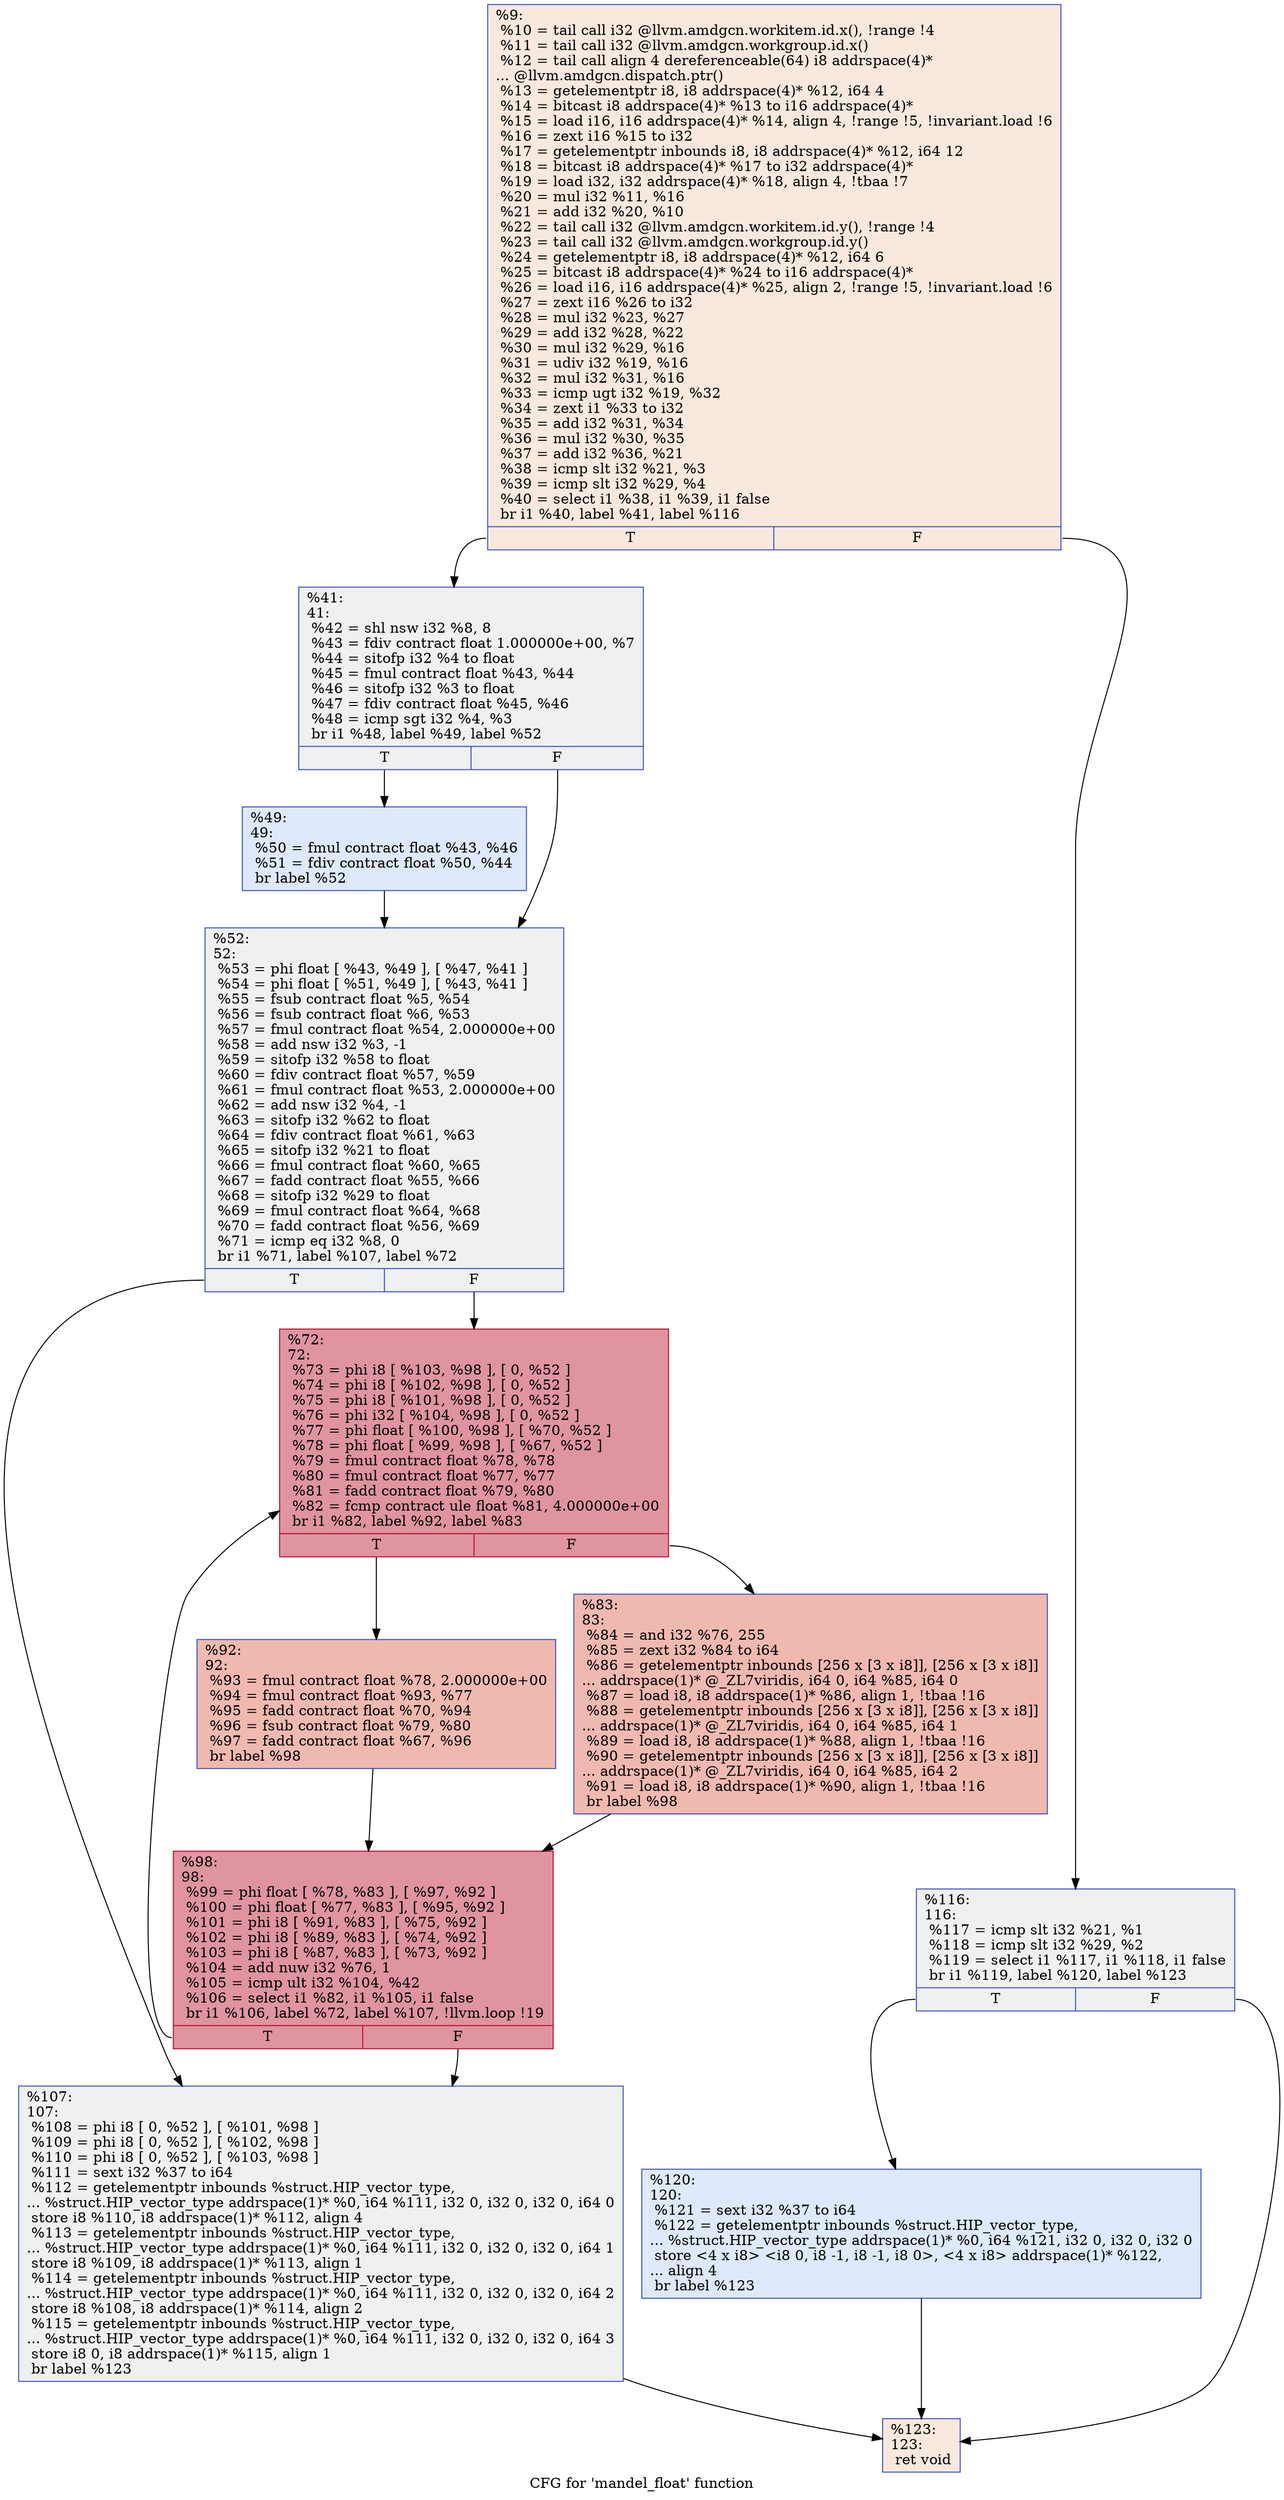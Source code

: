 digraph "CFG for 'mandel_float' function" {
	label="CFG for 'mandel_float' function";

	Node0x4946030 [shape=record,color="#3d50c3ff", style=filled, fillcolor="#f2cab570",label="{%9:\l  %10 = tail call i32 @llvm.amdgcn.workitem.id.x(), !range !4\l  %11 = tail call i32 @llvm.amdgcn.workgroup.id.x()\l  %12 = tail call align 4 dereferenceable(64) i8 addrspace(4)*\l... @llvm.amdgcn.dispatch.ptr()\l  %13 = getelementptr i8, i8 addrspace(4)* %12, i64 4\l  %14 = bitcast i8 addrspace(4)* %13 to i16 addrspace(4)*\l  %15 = load i16, i16 addrspace(4)* %14, align 4, !range !5, !invariant.load !6\l  %16 = zext i16 %15 to i32\l  %17 = getelementptr inbounds i8, i8 addrspace(4)* %12, i64 12\l  %18 = bitcast i8 addrspace(4)* %17 to i32 addrspace(4)*\l  %19 = load i32, i32 addrspace(4)* %18, align 4, !tbaa !7\l  %20 = mul i32 %11, %16\l  %21 = add i32 %20, %10\l  %22 = tail call i32 @llvm.amdgcn.workitem.id.y(), !range !4\l  %23 = tail call i32 @llvm.amdgcn.workgroup.id.y()\l  %24 = getelementptr i8, i8 addrspace(4)* %12, i64 6\l  %25 = bitcast i8 addrspace(4)* %24 to i16 addrspace(4)*\l  %26 = load i16, i16 addrspace(4)* %25, align 2, !range !5, !invariant.load !6\l  %27 = zext i16 %26 to i32\l  %28 = mul i32 %23, %27\l  %29 = add i32 %28, %22\l  %30 = mul i32 %29, %16\l  %31 = udiv i32 %19, %16\l  %32 = mul i32 %31, %16\l  %33 = icmp ugt i32 %19, %32\l  %34 = zext i1 %33 to i32\l  %35 = add i32 %31, %34\l  %36 = mul i32 %30, %35\l  %37 = add i32 %36, %21\l  %38 = icmp slt i32 %21, %3\l  %39 = icmp slt i32 %29, %4\l  %40 = select i1 %38, i1 %39, i1 false\l  br i1 %40, label %41, label %116\l|{<s0>T|<s1>F}}"];
	Node0x4946030:s0 -> Node0x494a950;
	Node0x4946030:s1 -> Node0x494a9e0;
	Node0x494a950 [shape=record,color="#3d50c3ff", style=filled, fillcolor="#d9dce170",label="{%41:\l41:                                               \l  %42 = shl nsw i32 %8, 8\l  %43 = fdiv contract float 1.000000e+00, %7\l  %44 = sitofp i32 %4 to float\l  %45 = fmul contract float %43, %44\l  %46 = sitofp i32 %3 to float\l  %47 = fdiv contract float %45, %46\l  %48 = icmp sgt i32 %4, %3\l  br i1 %48, label %49, label %52\l|{<s0>T|<s1>F}}"];
	Node0x494a950:s0 -> Node0x494b910;
	Node0x494a950:s1 -> Node0x494b9a0;
	Node0x494b910 [shape=record,color="#3d50c3ff", style=filled, fillcolor="#b5cdfa70",label="{%49:\l49:                                               \l  %50 = fmul contract float %43, %46\l  %51 = fdiv contract float %50, %44\l  br label %52\l}"];
	Node0x494b910 -> Node0x494b9a0;
	Node0x494b9a0 [shape=record,color="#3d50c3ff", style=filled, fillcolor="#d9dce170",label="{%52:\l52:                                               \l  %53 = phi float [ %43, %49 ], [ %47, %41 ]\l  %54 = phi float [ %51, %49 ], [ %43, %41 ]\l  %55 = fsub contract float %5, %54\l  %56 = fsub contract float %6, %53\l  %57 = fmul contract float %54, 2.000000e+00\l  %58 = add nsw i32 %3, -1\l  %59 = sitofp i32 %58 to float\l  %60 = fdiv contract float %57, %59\l  %61 = fmul contract float %53, 2.000000e+00\l  %62 = add nsw i32 %4, -1\l  %63 = sitofp i32 %62 to float\l  %64 = fdiv contract float %61, %63\l  %65 = sitofp i32 %21 to float\l  %66 = fmul contract float %60, %65\l  %67 = fadd contract float %55, %66\l  %68 = sitofp i32 %29 to float\l  %69 = fmul contract float %64, %68\l  %70 = fadd contract float %56, %69\l  %71 = icmp eq i32 %8, 0\l  br i1 %71, label %107, label %72\l|{<s0>T|<s1>F}}"];
	Node0x494b9a0:s0 -> Node0x494c920;
	Node0x494b9a0:s1 -> Node0x494c9b0;
	Node0x494c9b0 [shape=record,color="#b70d28ff", style=filled, fillcolor="#b70d2870",label="{%72:\l72:                                               \l  %73 = phi i8 [ %103, %98 ], [ 0, %52 ]\l  %74 = phi i8 [ %102, %98 ], [ 0, %52 ]\l  %75 = phi i8 [ %101, %98 ], [ 0, %52 ]\l  %76 = phi i32 [ %104, %98 ], [ 0, %52 ]\l  %77 = phi float [ %100, %98 ], [ %70, %52 ]\l  %78 = phi float [ %99, %98 ], [ %67, %52 ]\l  %79 = fmul contract float %78, %78\l  %80 = fmul contract float %77, %77\l  %81 = fadd contract float %79, %80\l  %82 = fcmp contract ule float %81, 4.000000e+00\l  br i1 %82, label %92, label %83\l|{<s0>T|<s1>F}}"];
	Node0x494c9b0:s0 -> Node0x494d4b0;
	Node0x494c9b0:s1 -> Node0x494d540;
	Node0x494d540 [shape=record,color="#3d50c3ff", style=filled, fillcolor="#de614d70",label="{%83:\l83:                                               \l  %84 = and i32 %76, 255\l  %85 = zext i32 %84 to i64\l  %86 = getelementptr inbounds [256 x [3 x i8]], [256 x [3 x i8]]\l... addrspace(1)* @_ZL7viridis, i64 0, i64 %85, i64 0\l  %87 = load i8, i8 addrspace(1)* %86, align 1, !tbaa !16\l  %88 = getelementptr inbounds [256 x [3 x i8]], [256 x [3 x i8]]\l... addrspace(1)* @_ZL7viridis, i64 0, i64 %85, i64 1\l  %89 = load i8, i8 addrspace(1)* %88, align 1, !tbaa !16\l  %90 = getelementptr inbounds [256 x [3 x i8]], [256 x [3 x i8]]\l... addrspace(1)* @_ZL7viridis, i64 0, i64 %85, i64 2\l  %91 = load i8, i8 addrspace(1)* %90, align 1, !tbaa !16\l  br label %98\l}"];
	Node0x494d540 -> Node0x494cb20;
	Node0x494d4b0 [shape=record,color="#3d50c3ff", style=filled, fillcolor="#de614d70",label="{%92:\l92:                                               \l  %93 = fmul contract float %78, 2.000000e+00\l  %94 = fmul contract float %93, %77\l  %95 = fadd contract float %70, %94\l  %96 = fsub contract float %79, %80\l  %97 = fadd contract float %67, %96\l  br label %98\l}"];
	Node0x494d4b0 -> Node0x494cb20;
	Node0x494cb20 [shape=record,color="#b70d28ff", style=filled, fillcolor="#b70d2870",label="{%98:\l98:                                               \l  %99 = phi float [ %78, %83 ], [ %97, %92 ]\l  %100 = phi float [ %77, %83 ], [ %95, %92 ]\l  %101 = phi i8 [ %91, %83 ], [ %75, %92 ]\l  %102 = phi i8 [ %89, %83 ], [ %74, %92 ]\l  %103 = phi i8 [ %87, %83 ], [ %73, %92 ]\l  %104 = add nuw i32 %76, 1\l  %105 = icmp ult i32 %104, %42\l  %106 = select i1 %82, i1 %105, i1 false\l  br i1 %106, label %72, label %107, !llvm.loop !19\l|{<s0>T|<s1>F}}"];
	Node0x494cb20:s0 -> Node0x494c9b0;
	Node0x494cb20:s1 -> Node0x494c920;
	Node0x494c920 [shape=record,color="#3d50c3ff", style=filled, fillcolor="#d9dce170",label="{%107:\l107:                                              \l  %108 = phi i8 [ 0, %52 ], [ %101, %98 ]\l  %109 = phi i8 [ 0, %52 ], [ %102, %98 ]\l  %110 = phi i8 [ 0, %52 ], [ %103, %98 ]\l  %111 = sext i32 %37 to i64\l  %112 = getelementptr inbounds %struct.HIP_vector_type,\l... %struct.HIP_vector_type addrspace(1)* %0, i64 %111, i32 0, i32 0, i32 0, i64 0\l  store i8 %110, i8 addrspace(1)* %112, align 4\l  %113 = getelementptr inbounds %struct.HIP_vector_type,\l... %struct.HIP_vector_type addrspace(1)* %0, i64 %111, i32 0, i32 0, i32 0, i64 1\l  store i8 %109, i8 addrspace(1)* %113, align 1\l  %114 = getelementptr inbounds %struct.HIP_vector_type,\l... %struct.HIP_vector_type addrspace(1)* %0, i64 %111, i32 0, i32 0, i32 0, i64 2\l  store i8 %108, i8 addrspace(1)* %114, align 2\l  %115 = getelementptr inbounds %struct.HIP_vector_type,\l... %struct.HIP_vector_type addrspace(1)* %0, i64 %111, i32 0, i32 0, i32 0, i64 3\l  store i8 0, i8 addrspace(1)* %115, align 1\l  br label %123\l}"];
	Node0x494c920 -> Node0x494f6d0;
	Node0x494a9e0 [shape=record,color="#3d50c3ff", style=filled, fillcolor="#d9dce170",label="{%116:\l116:                                              \l  %117 = icmp slt i32 %21, %1\l  %118 = icmp slt i32 %29, %2\l  %119 = select i1 %117, i1 %118, i1 false\l  br i1 %119, label %120, label %123\l|{<s0>T|<s1>F}}"];
	Node0x494a9e0:s0 -> Node0x494f960;
	Node0x494a9e0:s1 -> Node0x494f6d0;
	Node0x494f960 [shape=record,color="#3d50c3ff", style=filled, fillcolor="#b5cdfa70",label="{%120:\l120:                                              \l  %121 = sext i32 %37 to i64\l  %122 = getelementptr inbounds %struct.HIP_vector_type,\l... %struct.HIP_vector_type addrspace(1)* %0, i64 %121, i32 0, i32 0, i32 0\l  store \<4 x i8\> \<i8 0, i8 -1, i8 -1, i8 0\>, \<4 x i8\> addrspace(1)* %122,\l... align 4\l  br label %123\l}"];
	Node0x494f960 -> Node0x494f6d0;
	Node0x494f6d0 [shape=record,color="#3d50c3ff", style=filled, fillcolor="#f2cab570",label="{%123:\l123:                                              \l  ret void\l}"];
}
